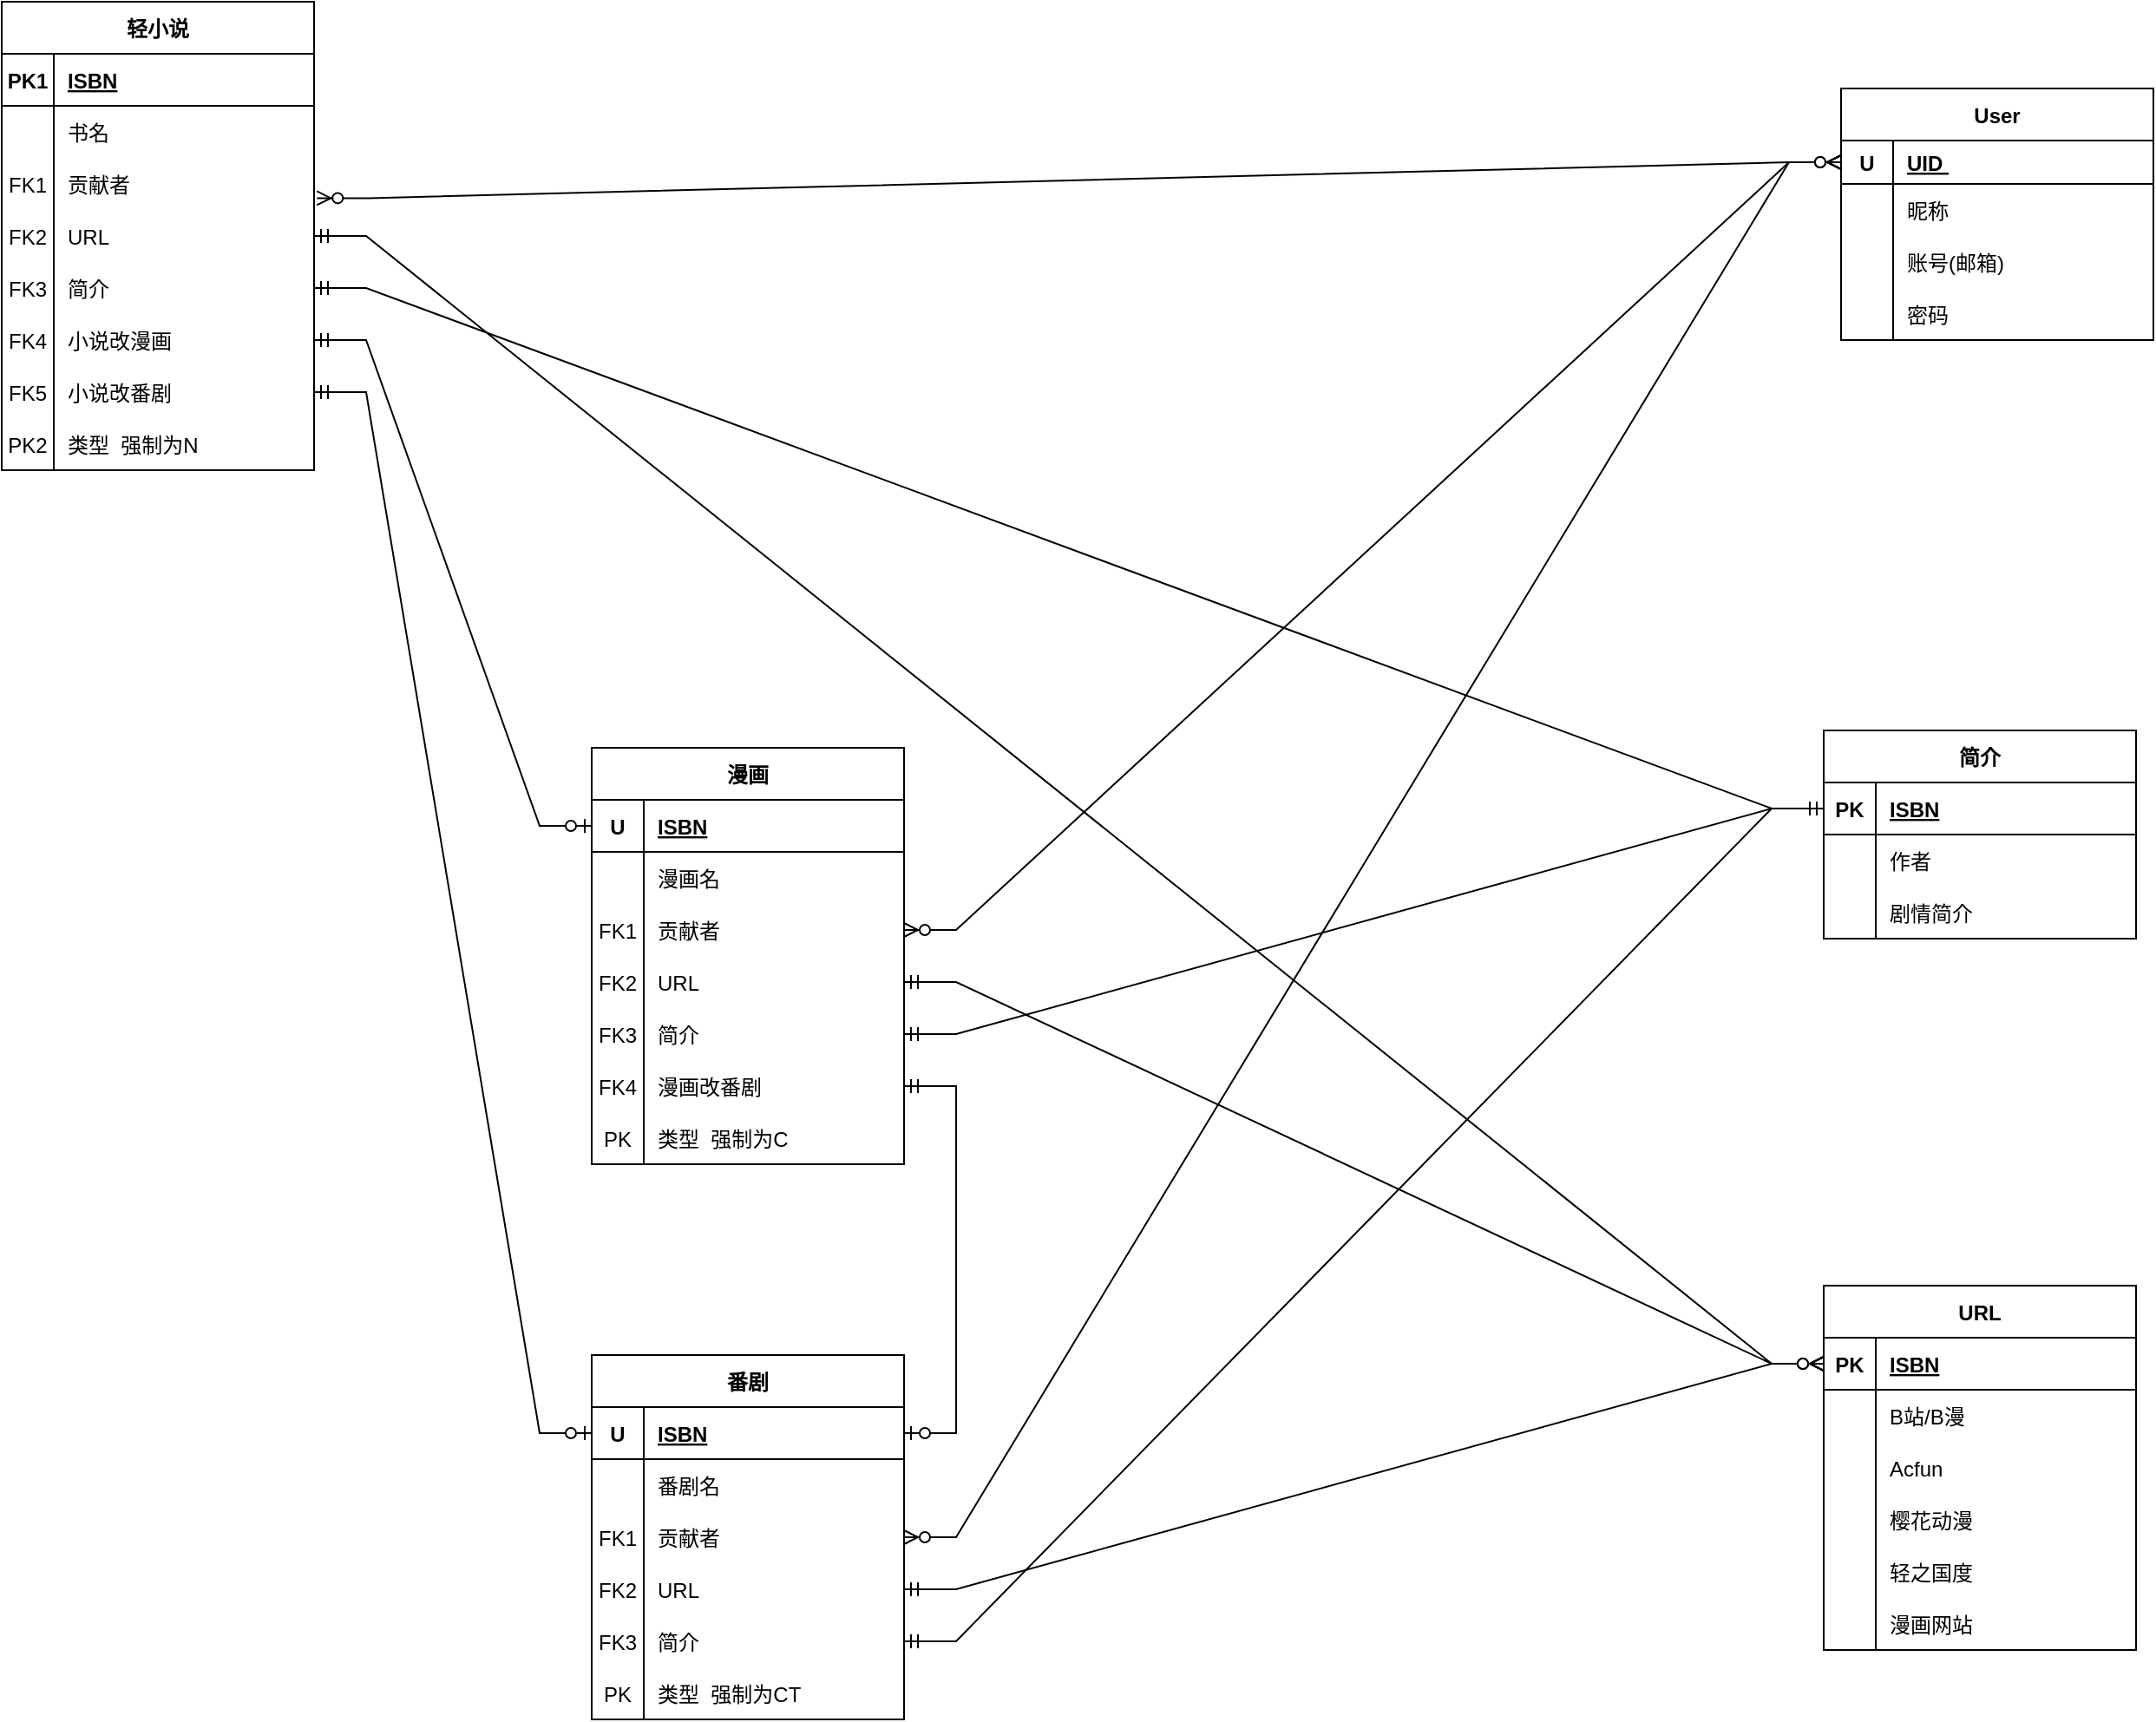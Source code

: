 <mxfile version="20.8.16" type="device"><diagram id="R2lEEEUBdFMjLlhIrx00" name="Page-1"><mxGraphModel dx="1884" dy="2216" grid="1" gridSize="10" guides="0" tooltips="1" connect="1" arrows="1" fold="1" page="1" pageScale="1" pageWidth="850" pageHeight="1100" math="0" shadow="0" extFonts="Permanent Marker^https://fonts.googleapis.com/css?family=Permanent+Marker"><root><mxCell id="0"/><mxCell id="1" parent="0"/><mxCell id="3ui_xK7xJdjEdf-9Djij-5" value="User" style="shape=table;startSize=30;container=1;collapsible=1;childLayout=tableLayout;fixedRows=1;rowLines=0;fontStyle=1;align=center;resizeLast=1;" parent="1" vertex="1"><mxGeometry x="1180" y="10" width="180" height="145" as="geometry"/></mxCell><mxCell id="3ui_xK7xJdjEdf-9Djij-6" value="" style="shape=tableRow;horizontal=0;startSize=0;swimlaneHead=0;swimlaneBody=0;fillColor=none;collapsible=0;dropTarget=0;points=[[0,0.5],[1,0.5]];portConstraint=eastwest;top=0;left=0;right=0;bottom=1;" parent="3ui_xK7xJdjEdf-9Djij-5" vertex="1"><mxGeometry y="30" width="180" height="25" as="geometry"/></mxCell><mxCell id="3ui_xK7xJdjEdf-9Djij-7" value="U" style="shape=partialRectangle;connectable=0;fillColor=none;top=0;left=0;bottom=0;right=0;fontStyle=1;overflow=hidden;" parent="3ui_xK7xJdjEdf-9Djij-6" vertex="1"><mxGeometry width="30" height="25" as="geometry"><mxRectangle width="30" height="25" as="alternateBounds"/></mxGeometry></mxCell><mxCell id="3ui_xK7xJdjEdf-9Djij-8" value="UID " style="shape=partialRectangle;connectable=0;fillColor=none;top=0;left=0;bottom=0;right=0;align=left;spacingLeft=6;fontStyle=5;overflow=hidden;" parent="3ui_xK7xJdjEdf-9Djij-6" vertex="1"><mxGeometry x="30" width="150" height="25" as="geometry"><mxRectangle width="150" height="25" as="alternateBounds"/></mxGeometry></mxCell><mxCell id="3ui_xK7xJdjEdf-9Djij-9" value="" style="shape=tableRow;horizontal=0;startSize=0;swimlaneHead=0;swimlaneBody=0;fillColor=none;collapsible=0;dropTarget=0;points=[[0,0.5],[1,0.5]];portConstraint=eastwest;top=0;left=0;right=0;bottom=0;" parent="3ui_xK7xJdjEdf-9Djij-5" vertex="1"><mxGeometry y="55" width="180" height="30" as="geometry"/></mxCell><mxCell id="3ui_xK7xJdjEdf-9Djij-10" value="" style="shape=partialRectangle;connectable=0;fillColor=none;top=0;left=0;bottom=0;right=0;editable=1;overflow=hidden;" parent="3ui_xK7xJdjEdf-9Djij-9" vertex="1"><mxGeometry width="30" height="30" as="geometry"><mxRectangle width="30" height="30" as="alternateBounds"/></mxGeometry></mxCell><mxCell id="3ui_xK7xJdjEdf-9Djij-11" value="昵称" style="shape=partialRectangle;connectable=0;fillColor=none;top=0;left=0;bottom=0;right=0;align=left;spacingLeft=6;overflow=hidden;" parent="3ui_xK7xJdjEdf-9Djij-9" vertex="1"><mxGeometry x="30" width="150" height="30" as="geometry"><mxRectangle width="150" height="30" as="alternateBounds"/></mxGeometry></mxCell><mxCell id="3ui_xK7xJdjEdf-9Djij-15" value="" style="shape=tableRow;horizontal=0;startSize=0;swimlaneHead=0;swimlaneBody=0;fillColor=none;collapsible=0;dropTarget=0;points=[[0,0.5],[1,0.5]];portConstraint=eastwest;top=0;left=0;right=0;bottom=0;" parent="3ui_xK7xJdjEdf-9Djij-5" vertex="1"><mxGeometry y="85" width="180" height="30" as="geometry"/></mxCell><mxCell id="3ui_xK7xJdjEdf-9Djij-16" value="" style="shape=partialRectangle;connectable=0;fillColor=none;top=0;left=0;bottom=0;right=0;editable=1;overflow=hidden;" parent="3ui_xK7xJdjEdf-9Djij-15" vertex="1"><mxGeometry width="30" height="30" as="geometry"><mxRectangle width="30" height="30" as="alternateBounds"/></mxGeometry></mxCell><mxCell id="3ui_xK7xJdjEdf-9Djij-17" value="账号(邮箱)" style="shape=partialRectangle;connectable=0;fillColor=none;top=0;left=0;bottom=0;right=0;align=left;spacingLeft=6;overflow=hidden;" parent="3ui_xK7xJdjEdf-9Djij-15" vertex="1"><mxGeometry x="30" width="150" height="30" as="geometry"><mxRectangle width="150" height="30" as="alternateBounds"/></mxGeometry></mxCell><mxCell id="3ui_xK7xJdjEdf-9Djij-18" value="" style="shape=tableRow;horizontal=0;startSize=0;swimlaneHead=0;swimlaneBody=0;fillColor=none;collapsible=0;dropTarget=0;points=[[0,0.5],[1,0.5]];portConstraint=eastwest;top=0;left=0;right=0;bottom=0;" parent="3ui_xK7xJdjEdf-9Djij-5" vertex="1"><mxGeometry y="115" width="180" height="30" as="geometry"/></mxCell><mxCell id="3ui_xK7xJdjEdf-9Djij-19" value="" style="shape=partialRectangle;connectable=0;fillColor=none;top=0;left=0;bottom=0;right=0;editable=1;overflow=hidden;" parent="3ui_xK7xJdjEdf-9Djij-18" vertex="1"><mxGeometry width="30" height="30" as="geometry"><mxRectangle width="30" height="30" as="alternateBounds"/></mxGeometry></mxCell><mxCell id="3ui_xK7xJdjEdf-9Djij-20" value="密码" style="shape=partialRectangle;connectable=0;fillColor=none;top=0;left=0;bottom=0;right=0;align=left;spacingLeft=6;overflow=hidden;" parent="3ui_xK7xJdjEdf-9Djij-18" vertex="1"><mxGeometry x="30" width="150" height="30" as="geometry"><mxRectangle width="150" height="30" as="alternateBounds"/></mxGeometry></mxCell><mxCell id="3ui_xK7xJdjEdf-9Djij-45" value="轻小说" style="shape=table;startSize=30;container=1;collapsible=1;childLayout=tableLayout;fixedRows=1;rowLines=0;fontStyle=1;align=center;resizeLast=1;" parent="1" vertex="1"><mxGeometry x="120" y="-40" width="180" height="270" as="geometry"><mxRectangle x="30" y="-30" width="80" height="30" as="alternateBounds"/></mxGeometry></mxCell><mxCell id="3ui_xK7xJdjEdf-9Djij-46" value="" style="shape=tableRow;horizontal=0;startSize=0;swimlaneHead=0;swimlaneBody=0;fillColor=none;collapsible=0;dropTarget=0;points=[[0,0.5],[1,0.5]];portConstraint=eastwest;top=0;left=0;right=0;bottom=1;" parent="3ui_xK7xJdjEdf-9Djij-45" vertex="1"><mxGeometry y="30" width="180" height="30" as="geometry"/></mxCell><mxCell id="3ui_xK7xJdjEdf-9Djij-47" value="PK1" style="shape=partialRectangle;connectable=0;fillColor=none;top=0;left=0;bottom=0;right=0;fontStyle=1;overflow=hidden;" parent="3ui_xK7xJdjEdf-9Djij-46" vertex="1"><mxGeometry width="30" height="30" as="geometry"><mxRectangle width="30" height="30" as="alternateBounds"/></mxGeometry></mxCell><mxCell id="3ui_xK7xJdjEdf-9Djij-48" value="ISBN" style="shape=partialRectangle;connectable=0;fillColor=none;top=0;left=0;bottom=0;right=0;align=left;spacingLeft=6;fontStyle=5;overflow=hidden;" parent="3ui_xK7xJdjEdf-9Djij-46" vertex="1"><mxGeometry x="30" width="150" height="30" as="geometry"><mxRectangle width="150" height="30" as="alternateBounds"/></mxGeometry></mxCell><mxCell id="3ui_xK7xJdjEdf-9Djij-49" value="" style="shape=tableRow;horizontal=0;startSize=0;swimlaneHead=0;swimlaneBody=0;fillColor=none;collapsible=0;dropTarget=0;points=[[0,0.5],[1,0.5]];portConstraint=eastwest;top=0;left=0;right=0;bottom=0;" parent="3ui_xK7xJdjEdf-9Djij-45" vertex="1"><mxGeometry y="60" width="180" height="30" as="geometry"/></mxCell><mxCell id="3ui_xK7xJdjEdf-9Djij-50" value="" style="shape=partialRectangle;connectable=0;fillColor=none;top=0;left=0;bottom=0;right=0;editable=1;overflow=hidden;" parent="3ui_xK7xJdjEdf-9Djij-49" vertex="1"><mxGeometry width="30" height="30" as="geometry"><mxRectangle width="30" height="30" as="alternateBounds"/></mxGeometry></mxCell><mxCell id="3ui_xK7xJdjEdf-9Djij-51" value="书名" style="shape=partialRectangle;connectable=0;fillColor=none;top=0;left=0;bottom=0;right=0;align=left;spacingLeft=6;overflow=hidden;" parent="3ui_xK7xJdjEdf-9Djij-49" vertex="1"><mxGeometry x="30" width="150" height="30" as="geometry"><mxRectangle width="150" height="30" as="alternateBounds"/></mxGeometry></mxCell><mxCell id="3ui_xK7xJdjEdf-9Djij-52" value="" style="shape=tableRow;horizontal=0;startSize=0;swimlaneHead=0;swimlaneBody=0;fillColor=none;collapsible=0;dropTarget=0;points=[[0,0.5],[1,0.5]];portConstraint=eastwest;top=0;left=0;right=0;bottom=0;" parent="3ui_xK7xJdjEdf-9Djij-45" vertex="1"><mxGeometry y="90" width="180" height="30" as="geometry"/></mxCell><mxCell id="3ui_xK7xJdjEdf-9Djij-53" value="FK1" style="shape=partialRectangle;connectable=0;fillColor=none;top=0;left=0;bottom=0;right=0;editable=1;overflow=hidden;" parent="3ui_xK7xJdjEdf-9Djij-52" vertex="1"><mxGeometry width="30" height="30" as="geometry"><mxRectangle width="30" height="30" as="alternateBounds"/></mxGeometry></mxCell><mxCell id="3ui_xK7xJdjEdf-9Djij-54" value="贡献者" style="shape=partialRectangle;connectable=0;fillColor=none;top=0;left=0;bottom=0;right=0;align=left;spacingLeft=6;overflow=hidden;" parent="3ui_xK7xJdjEdf-9Djij-52" vertex="1"><mxGeometry x="30" width="150" height="30" as="geometry"><mxRectangle width="150" height="30" as="alternateBounds"/></mxGeometry></mxCell><mxCell id="3ui_xK7xJdjEdf-9Djij-116" value="" style="shape=tableRow;horizontal=0;startSize=0;swimlaneHead=0;swimlaneBody=0;fillColor=none;collapsible=0;dropTarget=0;points=[[0,0.5],[1,0.5]];portConstraint=eastwest;top=0;left=0;right=0;bottom=0;" parent="3ui_xK7xJdjEdf-9Djij-45" vertex="1"><mxGeometry y="120" width="180" height="30" as="geometry"/></mxCell><mxCell id="3ui_xK7xJdjEdf-9Djij-117" value="FK2" style="shape=partialRectangle;connectable=0;fillColor=none;top=0;left=0;bottom=0;right=0;editable=1;overflow=hidden;" parent="3ui_xK7xJdjEdf-9Djij-116" vertex="1"><mxGeometry width="30" height="30" as="geometry"><mxRectangle width="30" height="30" as="alternateBounds"/></mxGeometry></mxCell><mxCell id="3ui_xK7xJdjEdf-9Djij-118" value="URL" style="shape=partialRectangle;connectable=0;fillColor=none;top=0;left=0;bottom=0;right=0;align=left;spacingLeft=6;overflow=hidden;" parent="3ui_xK7xJdjEdf-9Djij-116" vertex="1"><mxGeometry x="30" width="150" height="30" as="geometry"><mxRectangle width="150" height="30" as="alternateBounds"/></mxGeometry></mxCell><mxCell id="3ui_xK7xJdjEdf-9Djij-55" value="" style="shape=tableRow;horizontal=0;startSize=0;swimlaneHead=0;swimlaneBody=0;fillColor=none;collapsible=0;dropTarget=0;points=[[0,0.5],[1,0.5]];portConstraint=eastwest;top=0;left=0;right=0;bottom=0;" parent="3ui_xK7xJdjEdf-9Djij-45" vertex="1"><mxGeometry y="150" width="180" height="30" as="geometry"/></mxCell><mxCell id="3ui_xK7xJdjEdf-9Djij-56" value="FK3" style="shape=partialRectangle;connectable=0;fillColor=none;top=0;left=0;bottom=0;right=0;editable=1;overflow=hidden;" parent="3ui_xK7xJdjEdf-9Djij-55" vertex="1"><mxGeometry width="30" height="30" as="geometry"><mxRectangle width="30" height="30" as="alternateBounds"/></mxGeometry></mxCell><mxCell id="3ui_xK7xJdjEdf-9Djij-57" value="简介" style="shape=partialRectangle;connectable=0;fillColor=none;top=0;left=0;bottom=0;right=0;align=left;spacingLeft=6;overflow=hidden;" parent="3ui_xK7xJdjEdf-9Djij-55" vertex="1"><mxGeometry x="30" width="150" height="30" as="geometry"><mxRectangle width="150" height="30" as="alternateBounds"/></mxGeometry></mxCell><mxCell id="3ui_xK7xJdjEdf-9Djij-132" value="" style="shape=tableRow;horizontal=0;startSize=0;swimlaneHead=0;swimlaneBody=0;fillColor=none;collapsible=0;dropTarget=0;points=[[0,0.5],[1,0.5]];portConstraint=eastwest;top=0;left=0;right=0;bottom=0;" parent="3ui_xK7xJdjEdf-9Djij-45" vertex="1"><mxGeometry y="180" width="180" height="30" as="geometry"/></mxCell><mxCell id="3ui_xK7xJdjEdf-9Djij-133" value="FK4" style="shape=partialRectangle;connectable=0;fillColor=none;top=0;left=0;bottom=0;right=0;editable=1;overflow=hidden;" parent="3ui_xK7xJdjEdf-9Djij-132" vertex="1"><mxGeometry width="30" height="30" as="geometry"><mxRectangle width="30" height="30" as="alternateBounds"/></mxGeometry></mxCell><mxCell id="3ui_xK7xJdjEdf-9Djij-134" value="小说改漫画" style="shape=partialRectangle;connectable=0;fillColor=none;top=0;left=0;bottom=0;right=0;align=left;spacingLeft=6;overflow=hidden;" parent="3ui_xK7xJdjEdf-9Djij-132" vertex="1"><mxGeometry x="30" width="150" height="30" as="geometry"><mxRectangle width="150" height="30" as="alternateBounds"/></mxGeometry></mxCell><mxCell id="3ui_xK7xJdjEdf-9Djij-189" value="" style="shape=tableRow;horizontal=0;startSize=0;swimlaneHead=0;swimlaneBody=0;fillColor=none;collapsible=0;dropTarget=0;points=[[0,0.5],[1,0.5]];portConstraint=eastwest;top=0;left=0;right=0;bottom=0;" parent="3ui_xK7xJdjEdf-9Djij-45" vertex="1"><mxGeometry y="210" width="180" height="30" as="geometry"/></mxCell><mxCell id="3ui_xK7xJdjEdf-9Djij-190" value="FK5" style="shape=partialRectangle;connectable=0;fillColor=none;top=0;left=0;bottom=0;right=0;editable=1;overflow=hidden;" parent="3ui_xK7xJdjEdf-9Djij-189" vertex="1"><mxGeometry width="30" height="30" as="geometry"><mxRectangle width="30" height="30" as="alternateBounds"/></mxGeometry></mxCell><mxCell id="3ui_xK7xJdjEdf-9Djij-191" value="小说改番剧" style="shape=partialRectangle;connectable=0;fillColor=none;top=0;left=0;bottom=0;right=0;align=left;spacingLeft=6;overflow=hidden;" parent="3ui_xK7xJdjEdf-9Djij-189" vertex="1"><mxGeometry x="30" width="150" height="30" as="geometry"><mxRectangle width="150" height="30" as="alternateBounds"/></mxGeometry></mxCell><mxCell id="lK8QjczPjS_n2zLvLSCb-18" value="" style="shape=tableRow;horizontal=0;startSize=0;swimlaneHead=0;swimlaneBody=0;fillColor=none;collapsible=0;dropTarget=0;points=[[0,0.5],[1,0.5]];portConstraint=eastwest;top=0;left=0;right=0;bottom=0;" parent="3ui_xK7xJdjEdf-9Djij-45" vertex="1"><mxGeometry y="240" width="180" height="30" as="geometry"/></mxCell><mxCell id="lK8QjczPjS_n2zLvLSCb-19" value="PK2" style="shape=partialRectangle;connectable=0;fillColor=none;top=0;left=0;bottom=0;right=0;editable=1;overflow=hidden;" parent="lK8QjczPjS_n2zLvLSCb-18" vertex="1"><mxGeometry width="30" height="30" as="geometry"><mxRectangle width="30" height="30" as="alternateBounds"/></mxGeometry></mxCell><mxCell id="lK8QjczPjS_n2zLvLSCb-20" value="类型  强制为N" style="shape=partialRectangle;connectable=0;fillColor=none;top=0;left=0;bottom=0;right=0;align=left;spacingLeft=6;overflow=hidden;" parent="lK8QjczPjS_n2zLvLSCb-18" vertex="1"><mxGeometry x="30" width="150" height="30" as="geometry"><mxRectangle width="150" height="30" as="alternateBounds"/></mxGeometry></mxCell><mxCell id="3ui_xK7xJdjEdf-9Djij-59" value="漫画" style="shape=table;startSize=30;container=1;collapsible=1;childLayout=tableLayout;fixedRows=1;rowLines=0;fontStyle=1;align=center;resizeLast=1;" parent="1" vertex="1"><mxGeometry x="460" y="390" width="180" height="240" as="geometry"/></mxCell><mxCell id="3ui_xK7xJdjEdf-9Djij-60" value="" style="shape=tableRow;horizontal=0;startSize=0;swimlaneHead=0;swimlaneBody=0;fillColor=none;collapsible=0;dropTarget=0;points=[[0,0.5],[1,0.5]];portConstraint=eastwest;top=0;left=0;right=0;bottom=1;" parent="3ui_xK7xJdjEdf-9Djij-59" vertex="1"><mxGeometry y="30" width="180" height="30" as="geometry"/></mxCell><mxCell id="3ui_xK7xJdjEdf-9Djij-61" value="U" style="shape=partialRectangle;connectable=0;fillColor=none;top=0;left=0;bottom=0;right=0;fontStyle=1;overflow=hidden;" parent="3ui_xK7xJdjEdf-9Djij-60" vertex="1"><mxGeometry width="30" height="30" as="geometry"><mxRectangle width="30" height="30" as="alternateBounds"/></mxGeometry></mxCell><mxCell id="3ui_xK7xJdjEdf-9Djij-62" value="ISBN" style="shape=partialRectangle;connectable=0;fillColor=none;top=0;left=0;bottom=0;right=0;align=left;spacingLeft=6;fontStyle=5;overflow=hidden;" parent="3ui_xK7xJdjEdf-9Djij-60" vertex="1"><mxGeometry x="30" width="150" height="30" as="geometry"><mxRectangle width="150" height="30" as="alternateBounds"/></mxGeometry></mxCell><mxCell id="3ui_xK7xJdjEdf-9Djij-63" value="" style="shape=tableRow;horizontal=0;startSize=0;swimlaneHead=0;swimlaneBody=0;fillColor=none;collapsible=0;dropTarget=0;points=[[0,0.5],[1,0.5]];portConstraint=eastwest;top=0;left=0;right=0;bottom=0;" parent="3ui_xK7xJdjEdf-9Djij-59" vertex="1"><mxGeometry y="60" width="180" height="30" as="geometry"/></mxCell><mxCell id="3ui_xK7xJdjEdf-9Djij-64" value="" style="shape=partialRectangle;connectable=0;fillColor=none;top=0;left=0;bottom=0;right=0;editable=1;overflow=hidden;" parent="3ui_xK7xJdjEdf-9Djij-63" vertex="1"><mxGeometry width="30" height="30" as="geometry"><mxRectangle width="30" height="30" as="alternateBounds"/></mxGeometry></mxCell><mxCell id="3ui_xK7xJdjEdf-9Djij-65" value="漫画名    " style="shape=partialRectangle;connectable=0;fillColor=none;top=0;left=0;bottom=0;right=0;align=left;spacingLeft=6;overflow=hidden;" parent="3ui_xK7xJdjEdf-9Djij-63" vertex="1"><mxGeometry x="30" width="150" height="30" as="geometry"><mxRectangle width="150" height="30" as="alternateBounds"/></mxGeometry></mxCell><mxCell id="3ui_xK7xJdjEdf-9Djij-66" value="" style="shape=tableRow;horizontal=0;startSize=0;swimlaneHead=0;swimlaneBody=0;fillColor=none;collapsible=0;dropTarget=0;points=[[0,0.5],[1,0.5]];portConstraint=eastwest;top=0;left=0;right=0;bottom=0;" parent="3ui_xK7xJdjEdf-9Djij-59" vertex="1"><mxGeometry y="90" width="180" height="30" as="geometry"/></mxCell><mxCell id="3ui_xK7xJdjEdf-9Djij-67" value="FK1" style="shape=partialRectangle;connectable=0;fillColor=none;top=0;left=0;bottom=0;right=0;editable=1;overflow=hidden;" parent="3ui_xK7xJdjEdf-9Djij-66" vertex="1"><mxGeometry width="30" height="30" as="geometry"><mxRectangle width="30" height="30" as="alternateBounds"/></mxGeometry></mxCell><mxCell id="3ui_xK7xJdjEdf-9Djij-68" value="贡献者" style="shape=partialRectangle;connectable=0;fillColor=none;top=0;left=0;bottom=0;right=0;align=left;spacingLeft=6;overflow=hidden;" parent="3ui_xK7xJdjEdf-9Djij-66" vertex="1"><mxGeometry x="30" width="150" height="30" as="geometry"><mxRectangle width="150" height="30" as="alternateBounds"/></mxGeometry></mxCell><mxCell id="3ui_xK7xJdjEdf-9Djij-120" value="" style="shape=tableRow;horizontal=0;startSize=0;swimlaneHead=0;swimlaneBody=0;fillColor=none;collapsible=0;dropTarget=0;points=[[0,0.5],[1,0.5]];portConstraint=eastwest;top=0;left=0;right=0;bottom=0;" parent="3ui_xK7xJdjEdf-9Djij-59" vertex="1"><mxGeometry y="120" width="180" height="30" as="geometry"/></mxCell><mxCell id="3ui_xK7xJdjEdf-9Djij-121" value="FK2" style="shape=partialRectangle;connectable=0;fillColor=none;top=0;left=0;bottom=0;right=0;editable=1;overflow=hidden;" parent="3ui_xK7xJdjEdf-9Djij-120" vertex="1"><mxGeometry width="30" height="30" as="geometry"><mxRectangle width="30" height="30" as="alternateBounds"/></mxGeometry></mxCell><mxCell id="3ui_xK7xJdjEdf-9Djij-122" value="URL" style="shape=partialRectangle;connectable=0;fillColor=none;top=0;left=0;bottom=0;right=0;align=left;spacingLeft=6;overflow=hidden;" parent="3ui_xK7xJdjEdf-9Djij-120" vertex="1"><mxGeometry x="30" width="150" height="30" as="geometry"><mxRectangle width="150" height="30" as="alternateBounds"/></mxGeometry></mxCell><mxCell id="3ui_xK7xJdjEdf-9Djij-123" value="" style="shape=tableRow;horizontal=0;startSize=0;swimlaneHead=0;swimlaneBody=0;fillColor=none;collapsible=0;dropTarget=0;points=[[0,0.5],[1,0.5]];portConstraint=eastwest;top=0;left=0;right=0;bottom=0;" parent="3ui_xK7xJdjEdf-9Djij-59" vertex="1"><mxGeometry y="150" width="180" height="30" as="geometry"/></mxCell><mxCell id="3ui_xK7xJdjEdf-9Djij-124" value="FK3" style="shape=partialRectangle;connectable=0;fillColor=none;top=0;left=0;bottom=0;right=0;editable=1;overflow=hidden;" parent="3ui_xK7xJdjEdf-9Djij-123" vertex="1"><mxGeometry width="30" height="30" as="geometry"><mxRectangle width="30" height="30" as="alternateBounds"/></mxGeometry></mxCell><mxCell id="3ui_xK7xJdjEdf-9Djij-125" value="简介" style="shape=partialRectangle;connectable=0;fillColor=none;top=0;left=0;bottom=0;right=0;align=left;spacingLeft=6;overflow=hidden;" parent="3ui_xK7xJdjEdf-9Djij-123" vertex="1"><mxGeometry x="30" width="150" height="30" as="geometry"><mxRectangle width="150" height="30" as="alternateBounds"/></mxGeometry></mxCell><mxCell id="3ui_xK7xJdjEdf-9Djij-192" value="" style="shape=tableRow;horizontal=0;startSize=0;swimlaneHead=0;swimlaneBody=0;fillColor=none;collapsible=0;dropTarget=0;points=[[0,0.5],[1,0.5]];portConstraint=eastwest;top=0;left=0;right=0;bottom=0;" parent="3ui_xK7xJdjEdf-9Djij-59" vertex="1"><mxGeometry y="180" width="180" height="30" as="geometry"/></mxCell><mxCell id="3ui_xK7xJdjEdf-9Djij-193" value="FK4" style="shape=partialRectangle;connectable=0;fillColor=none;top=0;left=0;bottom=0;right=0;editable=1;overflow=hidden;" parent="3ui_xK7xJdjEdf-9Djij-192" vertex="1"><mxGeometry width="30" height="30" as="geometry"><mxRectangle width="30" height="30" as="alternateBounds"/></mxGeometry></mxCell><mxCell id="3ui_xK7xJdjEdf-9Djij-194" value="漫画改番剧" style="shape=partialRectangle;connectable=0;fillColor=none;top=0;left=0;bottom=0;right=0;align=left;spacingLeft=6;overflow=hidden;" parent="3ui_xK7xJdjEdf-9Djij-192" vertex="1"><mxGeometry x="30" width="150" height="30" as="geometry"><mxRectangle width="150" height="30" as="alternateBounds"/></mxGeometry></mxCell><mxCell id="lK8QjczPjS_n2zLvLSCb-22" value="" style="shape=tableRow;horizontal=0;startSize=0;swimlaneHead=0;swimlaneBody=0;fillColor=none;collapsible=0;dropTarget=0;points=[[0,0.5],[1,0.5]];portConstraint=eastwest;top=0;left=0;right=0;bottom=0;" parent="3ui_xK7xJdjEdf-9Djij-59" vertex="1"><mxGeometry y="210" width="180" height="30" as="geometry"/></mxCell><mxCell id="lK8QjczPjS_n2zLvLSCb-23" value="PK" style="shape=partialRectangle;connectable=0;fillColor=none;top=0;left=0;bottom=0;right=0;editable=1;overflow=hidden;" parent="lK8QjczPjS_n2zLvLSCb-22" vertex="1"><mxGeometry width="30" height="30" as="geometry"><mxRectangle width="30" height="30" as="alternateBounds"/></mxGeometry></mxCell><mxCell id="lK8QjczPjS_n2zLvLSCb-24" value="类型  强制为C" style="shape=partialRectangle;connectable=0;fillColor=none;top=0;left=0;bottom=0;right=0;align=left;spacingLeft=6;overflow=hidden;" parent="lK8QjczPjS_n2zLvLSCb-22" vertex="1"><mxGeometry x="30" width="150" height="30" as="geometry"><mxRectangle width="150" height="30" as="alternateBounds"/></mxGeometry></mxCell><mxCell id="3ui_xK7xJdjEdf-9Djij-72" value="番剧" style="shape=table;startSize=30;container=1;collapsible=1;childLayout=tableLayout;fixedRows=1;rowLines=0;fontStyle=1;align=center;resizeLast=1;" parent="1" vertex="1"><mxGeometry x="460" y="740" width="180" height="210" as="geometry"/></mxCell><mxCell id="3ui_xK7xJdjEdf-9Djij-73" value="" style="shape=tableRow;horizontal=0;startSize=0;swimlaneHead=0;swimlaneBody=0;fillColor=none;collapsible=0;dropTarget=0;points=[[0,0.5],[1,0.5]];portConstraint=eastwest;top=0;left=0;right=0;bottom=1;" parent="3ui_xK7xJdjEdf-9Djij-72" vertex="1"><mxGeometry y="30" width="180" height="30" as="geometry"/></mxCell><mxCell id="3ui_xK7xJdjEdf-9Djij-74" value="U" style="shape=partialRectangle;connectable=0;fillColor=none;top=0;left=0;bottom=0;right=0;fontStyle=1;overflow=hidden;" parent="3ui_xK7xJdjEdf-9Djij-73" vertex="1"><mxGeometry width="30" height="30" as="geometry"><mxRectangle width="30" height="30" as="alternateBounds"/></mxGeometry></mxCell><mxCell id="3ui_xK7xJdjEdf-9Djij-75" value="ISBN" style="shape=partialRectangle;connectable=0;fillColor=none;top=0;left=0;bottom=0;right=0;align=left;spacingLeft=6;fontStyle=5;overflow=hidden;" parent="3ui_xK7xJdjEdf-9Djij-73" vertex="1"><mxGeometry x="30" width="150" height="30" as="geometry"><mxRectangle width="150" height="30" as="alternateBounds"/></mxGeometry></mxCell><mxCell id="3ui_xK7xJdjEdf-9Djij-76" value="" style="shape=tableRow;horizontal=0;startSize=0;swimlaneHead=0;swimlaneBody=0;fillColor=none;collapsible=0;dropTarget=0;points=[[0,0.5],[1,0.5]];portConstraint=eastwest;top=0;left=0;right=0;bottom=0;" parent="3ui_xK7xJdjEdf-9Djij-72" vertex="1"><mxGeometry y="60" width="180" height="30" as="geometry"/></mxCell><mxCell id="3ui_xK7xJdjEdf-9Djij-77" value="" style="shape=partialRectangle;connectable=0;fillColor=none;top=0;left=0;bottom=0;right=0;editable=1;overflow=hidden;" parent="3ui_xK7xJdjEdf-9Djij-76" vertex="1"><mxGeometry width="30" height="30" as="geometry"><mxRectangle width="30" height="30" as="alternateBounds"/></mxGeometry></mxCell><mxCell id="3ui_xK7xJdjEdf-9Djij-78" value="番剧名" style="shape=partialRectangle;connectable=0;fillColor=none;top=0;left=0;bottom=0;right=0;align=left;spacingLeft=6;overflow=hidden;" parent="3ui_xK7xJdjEdf-9Djij-76" vertex="1"><mxGeometry x="30" width="150" height="30" as="geometry"><mxRectangle width="150" height="30" as="alternateBounds"/></mxGeometry></mxCell><mxCell id="3ui_xK7xJdjEdf-9Djij-79" value="" style="shape=tableRow;horizontal=0;startSize=0;swimlaneHead=0;swimlaneBody=0;fillColor=none;collapsible=0;dropTarget=0;points=[[0,0.5],[1,0.5]];portConstraint=eastwest;top=0;left=0;right=0;bottom=0;" parent="3ui_xK7xJdjEdf-9Djij-72" vertex="1"><mxGeometry y="90" width="180" height="30" as="geometry"/></mxCell><mxCell id="3ui_xK7xJdjEdf-9Djij-80" value="FK1" style="shape=partialRectangle;connectable=0;fillColor=none;top=0;left=0;bottom=0;right=0;editable=1;overflow=hidden;" parent="3ui_xK7xJdjEdf-9Djij-79" vertex="1"><mxGeometry width="30" height="30" as="geometry"><mxRectangle width="30" height="30" as="alternateBounds"/></mxGeometry></mxCell><mxCell id="3ui_xK7xJdjEdf-9Djij-81" value="贡献者" style="shape=partialRectangle;connectable=0;fillColor=none;top=0;left=0;bottom=0;right=0;align=left;spacingLeft=6;overflow=hidden;" parent="3ui_xK7xJdjEdf-9Djij-79" vertex="1"><mxGeometry x="30" width="150" height="30" as="geometry"><mxRectangle width="150" height="30" as="alternateBounds"/></mxGeometry></mxCell><mxCell id="3ui_xK7xJdjEdf-9Djij-126" value="" style="shape=tableRow;horizontal=0;startSize=0;swimlaneHead=0;swimlaneBody=0;fillColor=none;collapsible=0;dropTarget=0;points=[[0,0.5],[1,0.5]];portConstraint=eastwest;top=0;left=0;right=0;bottom=0;" parent="3ui_xK7xJdjEdf-9Djij-72" vertex="1"><mxGeometry y="120" width="180" height="30" as="geometry"/></mxCell><mxCell id="3ui_xK7xJdjEdf-9Djij-127" value="FK2" style="shape=partialRectangle;connectable=0;fillColor=none;top=0;left=0;bottom=0;right=0;editable=1;overflow=hidden;" parent="3ui_xK7xJdjEdf-9Djij-126" vertex="1"><mxGeometry width="30" height="30" as="geometry"><mxRectangle width="30" height="30" as="alternateBounds"/></mxGeometry></mxCell><mxCell id="3ui_xK7xJdjEdf-9Djij-128" value="URL" style="shape=partialRectangle;connectable=0;fillColor=none;top=0;left=0;bottom=0;right=0;align=left;spacingLeft=6;overflow=hidden;" parent="3ui_xK7xJdjEdf-9Djij-126" vertex="1"><mxGeometry x="30" width="150" height="30" as="geometry"><mxRectangle width="150" height="30" as="alternateBounds"/></mxGeometry></mxCell><mxCell id="lK8QjczPjS_n2zLvLSCb-26" value="" style="shape=tableRow;horizontal=0;startSize=0;swimlaneHead=0;swimlaneBody=0;fillColor=none;collapsible=0;dropTarget=0;points=[[0,0.5],[1,0.5]];portConstraint=eastwest;top=0;left=0;right=0;bottom=0;" parent="3ui_xK7xJdjEdf-9Djij-72" vertex="1"><mxGeometry y="150" width="180" height="30" as="geometry"/></mxCell><mxCell id="lK8QjczPjS_n2zLvLSCb-27" value="FK3" style="shape=partialRectangle;connectable=0;fillColor=none;top=0;left=0;bottom=0;right=0;editable=1;overflow=hidden;" parent="lK8QjczPjS_n2zLvLSCb-26" vertex="1"><mxGeometry width="30" height="30" as="geometry"><mxRectangle width="30" height="30" as="alternateBounds"/></mxGeometry></mxCell><mxCell id="lK8QjczPjS_n2zLvLSCb-28" value="简介" style="shape=partialRectangle;connectable=0;fillColor=none;top=0;left=0;bottom=0;right=0;align=left;spacingLeft=6;overflow=hidden;" parent="lK8QjczPjS_n2zLvLSCb-26" vertex="1"><mxGeometry x="30" width="150" height="30" as="geometry"><mxRectangle width="150" height="30" as="alternateBounds"/></mxGeometry></mxCell><mxCell id="3ui_xK7xJdjEdf-9Djij-195" value="" style="shape=tableRow;horizontal=0;startSize=0;swimlaneHead=0;swimlaneBody=0;fillColor=none;collapsible=0;dropTarget=0;points=[[0,0.5],[1,0.5]];portConstraint=eastwest;top=0;left=0;right=0;bottom=0;" parent="3ui_xK7xJdjEdf-9Djij-72" vertex="1"><mxGeometry y="180" width="180" height="30" as="geometry"/></mxCell><mxCell id="3ui_xK7xJdjEdf-9Djij-196" value="PK" style="shape=partialRectangle;connectable=0;fillColor=none;top=0;left=0;bottom=0;right=0;editable=1;overflow=hidden;" parent="3ui_xK7xJdjEdf-9Djij-195" vertex="1"><mxGeometry width="30" height="30" as="geometry"><mxRectangle width="30" height="30" as="alternateBounds"/></mxGeometry></mxCell><mxCell id="3ui_xK7xJdjEdf-9Djij-197" value="类型  强制为CT" style="shape=partialRectangle;connectable=0;fillColor=none;top=0;left=0;bottom=0;right=0;align=left;spacingLeft=6;overflow=hidden;" parent="3ui_xK7xJdjEdf-9Djij-195" vertex="1"><mxGeometry x="30" width="150" height="30" as="geometry"><mxRectangle width="150" height="30" as="alternateBounds"/></mxGeometry></mxCell><mxCell id="3ui_xK7xJdjEdf-9Djij-150" value="URL" style="shape=table;startSize=30;container=1;collapsible=1;childLayout=tableLayout;fixedRows=1;rowLines=0;fontStyle=1;align=center;resizeLast=1;" parent="1" vertex="1"><mxGeometry x="1170" y="700" width="180" height="210" as="geometry"/></mxCell><mxCell id="3ui_xK7xJdjEdf-9Djij-151" value="" style="shape=tableRow;horizontal=0;startSize=0;swimlaneHead=0;swimlaneBody=0;fillColor=none;collapsible=0;dropTarget=0;points=[[0,0.5],[1,0.5]];portConstraint=eastwest;top=0;left=0;right=0;bottom=1;" parent="3ui_xK7xJdjEdf-9Djij-150" vertex="1"><mxGeometry y="30" width="180" height="30" as="geometry"/></mxCell><mxCell id="3ui_xK7xJdjEdf-9Djij-152" value="PK" style="shape=partialRectangle;connectable=0;fillColor=none;top=0;left=0;bottom=0;right=0;fontStyle=1;overflow=hidden;" parent="3ui_xK7xJdjEdf-9Djij-151" vertex="1"><mxGeometry width="30" height="30" as="geometry"><mxRectangle width="30" height="30" as="alternateBounds"/></mxGeometry></mxCell><mxCell id="3ui_xK7xJdjEdf-9Djij-153" value="ISBN" style="shape=partialRectangle;connectable=0;fillColor=none;top=0;left=0;bottom=0;right=0;align=left;spacingLeft=6;fontStyle=5;overflow=hidden;" parent="3ui_xK7xJdjEdf-9Djij-151" vertex="1"><mxGeometry x="30" width="150" height="30" as="geometry"><mxRectangle width="150" height="30" as="alternateBounds"/></mxGeometry></mxCell><mxCell id="3ui_xK7xJdjEdf-9Djij-154" value="" style="shape=tableRow;horizontal=0;startSize=0;swimlaneHead=0;swimlaneBody=0;fillColor=none;collapsible=0;dropTarget=0;points=[[0,0.5],[1,0.5]];portConstraint=eastwest;top=0;left=0;right=0;bottom=0;" parent="3ui_xK7xJdjEdf-9Djij-150" vertex="1"><mxGeometry y="60" width="180" height="30" as="geometry"/></mxCell><mxCell id="3ui_xK7xJdjEdf-9Djij-155" value="" style="shape=partialRectangle;connectable=0;fillColor=none;top=0;left=0;bottom=0;right=0;editable=1;overflow=hidden;" parent="3ui_xK7xJdjEdf-9Djij-154" vertex="1"><mxGeometry width="30" height="30" as="geometry"><mxRectangle width="30" height="30" as="alternateBounds"/></mxGeometry></mxCell><mxCell id="3ui_xK7xJdjEdf-9Djij-156" value="B站/B漫" style="shape=partialRectangle;connectable=0;fillColor=none;top=0;left=0;bottom=0;right=0;align=left;spacingLeft=6;overflow=hidden;" parent="3ui_xK7xJdjEdf-9Djij-154" vertex="1"><mxGeometry x="30" width="150" height="30" as="geometry"><mxRectangle width="150" height="30" as="alternateBounds"/></mxGeometry></mxCell><mxCell id="3ui_xK7xJdjEdf-9Djij-157" value="" style="shape=tableRow;horizontal=0;startSize=0;swimlaneHead=0;swimlaneBody=0;fillColor=none;collapsible=0;dropTarget=0;points=[[0,0.5],[1,0.5]];portConstraint=eastwest;top=0;left=0;right=0;bottom=0;" parent="3ui_xK7xJdjEdf-9Djij-150" vertex="1"><mxGeometry y="90" width="180" height="30" as="geometry"/></mxCell><mxCell id="3ui_xK7xJdjEdf-9Djij-158" value="" style="shape=partialRectangle;connectable=0;fillColor=none;top=0;left=0;bottom=0;right=0;editable=1;overflow=hidden;" parent="3ui_xK7xJdjEdf-9Djij-157" vertex="1"><mxGeometry width="30" height="30" as="geometry"><mxRectangle width="30" height="30" as="alternateBounds"/></mxGeometry></mxCell><mxCell id="3ui_xK7xJdjEdf-9Djij-159" value="Acfun" style="shape=partialRectangle;connectable=0;fillColor=none;top=0;left=0;bottom=0;right=0;align=left;spacingLeft=6;overflow=hidden;" parent="3ui_xK7xJdjEdf-9Djij-157" vertex="1"><mxGeometry x="30" width="150" height="30" as="geometry"><mxRectangle width="150" height="30" as="alternateBounds"/></mxGeometry></mxCell><mxCell id="3ui_xK7xJdjEdf-9Djij-160" value="" style="shape=tableRow;horizontal=0;startSize=0;swimlaneHead=0;swimlaneBody=0;fillColor=none;collapsible=0;dropTarget=0;points=[[0,0.5],[1,0.5]];portConstraint=eastwest;top=0;left=0;right=0;bottom=0;" parent="3ui_xK7xJdjEdf-9Djij-150" vertex="1"><mxGeometry y="120" width="180" height="30" as="geometry"/></mxCell><mxCell id="3ui_xK7xJdjEdf-9Djij-161" value="" style="shape=partialRectangle;connectable=0;fillColor=none;top=0;left=0;bottom=0;right=0;editable=1;overflow=hidden;" parent="3ui_xK7xJdjEdf-9Djij-160" vertex="1"><mxGeometry width="30" height="30" as="geometry"><mxRectangle width="30" height="30" as="alternateBounds"/></mxGeometry></mxCell><mxCell id="3ui_xK7xJdjEdf-9Djij-162" value="樱花动漫" style="shape=partialRectangle;connectable=0;fillColor=none;top=0;left=0;bottom=0;right=0;align=left;spacingLeft=6;overflow=hidden;" parent="3ui_xK7xJdjEdf-9Djij-160" vertex="1"><mxGeometry x="30" width="150" height="30" as="geometry"><mxRectangle width="150" height="30" as="alternateBounds"/></mxGeometry></mxCell><mxCell id="3ui_xK7xJdjEdf-9Djij-163" value="" style="shape=tableRow;horizontal=0;startSize=0;swimlaneHead=0;swimlaneBody=0;fillColor=none;collapsible=0;dropTarget=0;points=[[0,0.5],[1,0.5]];portConstraint=eastwest;top=0;left=0;right=0;bottom=0;" parent="3ui_xK7xJdjEdf-9Djij-150" vertex="1"><mxGeometry y="150" width="180" height="30" as="geometry"/></mxCell><mxCell id="3ui_xK7xJdjEdf-9Djij-164" value="" style="shape=partialRectangle;connectable=0;fillColor=none;top=0;left=0;bottom=0;right=0;editable=1;overflow=hidden;" parent="3ui_xK7xJdjEdf-9Djij-163" vertex="1"><mxGeometry width="30" height="30" as="geometry"><mxRectangle width="30" height="30" as="alternateBounds"/></mxGeometry></mxCell><mxCell id="3ui_xK7xJdjEdf-9Djij-165" value="轻之国度" style="shape=partialRectangle;connectable=0;fillColor=none;top=0;left=0;bottom=0;right=0;align=left;spacingLeft=6;overflow=hidden;" parent="3ui_xK7xJdjEdf-9Djij-163" vertex="1"><mxGeometry x="30" width="150" height="30" as="geometry"><mxRectangle width="150" height="30" as="alternateBounds"/></mxGeometry></mxCell><mxCell id="3ui_xK7xJdjEdf-9Djij-166" value="" style="shape=tableRow;horizontal=0;startSize=0;swimlaneHead=0;swimlaneBody=0;fillColor=none;collapsible=0;dropTarget=0;points=[[0,0.5],[1,0.5]];portConstraint=eastwest;top=0;left=0;right=0;bottom=0;" parent="3ui_xK7xJdjEdf-9Djij-150" vertex="1"><mxGeometry y="180" width="180" height="30" as="geometry"/></mxCell><mxCell id="3ui_xK7xJdjEdf-9Djij-167" value="" style="shape=partialRectangle;connectable=0;fillColor=none;top=0;left=0;bottom=0;right=0;editable=1;overflow=hidden;" parent="3ui_xK7xJdjEdf-9Djij-166" vertex="1"><mxGeometry width="30" height="30" as="geometry"><mxRectangle width="30" height="30" as="alternateBounds"/></mxGeometry></mxCell><mxCell id="3ui_xK7xJdjEdf-9Djij-168" value="漫画网站" style="shape=partialRectangle;connectable=0;fillColor=none;top=0;left=0;bottom=0;right=0;align=left;spacingLeft=6;overflow=hidden;" parent="3ui_xK7xJdjEdf-9Djij-166" vertex="1"><mxGeometry x="30" width="150" height="30" as="geometry"><mxRectangle width="150" height="30" as="alternateBounds"/></mxGeometry></mxCell><mxCell id="3ui_xK7xJdjEdf-9Djij-169" value="" style="edgeStyle=entityRelationEdgeStyle;fontSize=12;html=1;endArrow=ERzeroToOne;startArrow=ERmandOne;rounded=0;exitX=1;exitY=0.5;exitDx=0;exitDy=0;" parent="1" source="3ui_xK7xJdjEdf-9Djij-132" target="3ui_xK7xJdjEdf-9Djij-60" edge="1"><mxGeometry width="100" height="100" relative="1" as="geometry"><mxPoint x="230" y="400" as="sourcePoint"/><mxPoint x="330" y="300" as="targetPoint"/></mxGeometry></mxCell><mxCell id="3ui_xK7xJdjEdf-9Djij-170" value="" style="edgeStyle=entityRelationEdgeStyle;fontSize=12;html=1;endArrow=ERzeroToOne;startArrow=ERmandOne;rounded=0;entryX=0;entryY=0.5;entryDx=0;entryDy=0;" parent="1" target="3ui_xK7xJdjEdf-9Djij-73" edge="1"><mxGeometry width="100" height="100" relative="1" as="geometry"><mxPoint x="300" y="185" as="sourcePoint"/><mxPoint x="260" y="105" as="targetPoint"/></mxGeometry></mxCell><mxCell id="3ui_xK7xJdjEdf-9Djij-171" value="" style="edgeStyle=entityRelationEdgeStyle;fontSize=12;html=1;endArrow=ERzeroToOne;startArrow=ERmandOne;rounded=0;exitX=1;exitY=0.5;exitDx=0;exitDy=0;" parent="1" source="3ui_xK7xJdjEdf-9Djij-192" target="3ui_xK7xJdjEdf-9Djij-73" edge="1"><mxGeometry width="100" height="100" relative="1" as="geometry"><mxPoint x="530" y="290" as="sourcePoint"/><mxPoint x="670" y="90" as="targetPoint"/></mxGeometry></mxCell><mxCell id="3ui_xK7xJdjEdf-9Djij-172" value="" style="edgeStyle=entityRelationEdgeStyle;fontSize=12;html=1;endArrow=ERzeroToMany;startArrow=ERmandOne;rounded=0;exitX=1;exitY=0.5;exitDx=0;exitDy=0;entryX=0;entryY=0.5;entryDx=0;entryDy=0;" parent="1" source="3ui_xK7xJdjEdf-9Djij-116" target="3ui_xK7xJdjEdf-9Djij-151" edge="1"><mxGeometry width="100" height="100" relative="1" as="geometry"><mxPoint x="320" y="430" as="sourcePoint"/><mxPoint x="420" y="330" as="targetPoint"/></mxGeometry></mxCell><mxCell id="3ui_xK7xJdjEdf-9Djij-173" value="" style="edgeStyle=entityRelationEdgeStyle;fontSize=12;html=1;endArrow=ERzeroToMany;startArrow=ERmandOne;rounded=0;exitX=1;exitY=0.5;exitDx=0;exitDy=0;entryX=0;entryY=0.5;entryDx=0;entryDy=0;" parent="1" source="3ui_xK7xJdjEdf-9Djij-120" target="3ui_xK7xJdjEdf-9Djij-151" edge="1"><mxGeometry width="100" height="100" relative="1" as="geometry"><mxPoint x="120" y="245" as="sourcePoint"/><mxPoint x="290" y="515" as="targetPoint"/></mxGeometry></mxCell><mxCell id="3ui_xK7xJdjEdf-9Djij-174" value="" style="edgeStyle=entityRelationEdgeStyle;fontSize=12;html=1;endArrow=ERzeroToMany;startArrow=ERmandOne;rounded=0;exitX=1;exitY=0.5;exitDx=0;exitDy=0;" parent="1" source="3ui_xK7xJdjEdf-9Djij-126" target="3ui_xK7xJdjEdf-9Djij-151" edge="1"><mxGeometry width="100" height="100" relative="1" as="geometry"><mxPoint x="130" y="255" as="sourcePoint"/><mxPoint x="660" y="600" as="targetPoint"/></mxGeometry></mxCell><mxCell id="3ui_xK7xJdjEdf-9Djij-176" value="简介" style="shape=table;startSize=30;container=1;collapsible=1;childLayout=tableLayout;fixedRows=1;rowLines=0;fontStyle=1;align=center;resizeLast=1;" parent="1" vertex="1"><mxGeometry x="1170" y="380" width="180" height="120" as="geometry"/></mxCell><mxCell id="3ui_xK7xJdjEdf-9Djij-177" value="" style="shape=tableRow;horizontal=0;startSize=0;swimlaneHead=0;swimlaneBody=0;fillColor=none;collapsible=0;dropTarget=0;points=[[0,0.5],[1,0.5]];portConstraint=eastwest;top=0;left=0;right=0;bottom=1;" parent="3ui_xK7xJdjEdf-9Djij-176" vertex="1"><mxGeometry y="30" width="180" height="30" as="geometry"/></mxCell><mxCell id="3ui_xK7xJdjEdf-9Djij-178" value="PK" style="shape=partialRectangle;connectable=0;fillColor=none;top=0;left=0;bottom=0;right=0;fontStyle=1;overflow=hidden;" parent="3ui_xK7xJdjEdf-9Djij-177" vertex="1"><mxGeometry width="30" height="30" as="geometry"><mxRectangle width="30" height="30" as="alternateBounds"/></mxGeometry></mxCell><mxCell id="3ui_xK7xJdjEdf-9Djij-179" value="ISBN" style="shape=partialRectangle;connectable=0;fillColor=none;top=0;left=0;bottom=0;right=0;align=left;spacingLeft=6;fontStyle=5;overflow=hidden;" parent="3ui_xK7xJdjEdf-9Djij-177" vertex="1"><mxGeometry x="30" width="150" height="30" as="geometry"><mxRectangle width="150" height="30" as="alternateBounds"/></mxGeometry></mxCell><mxCell id="3ui_xK7xJdjEdf-9Djij-180" value="" style="shape=tableRow;horizontal=0;startSize=0;swimlaneHead=0;swimlaneBody=0;fillColor=none;collapsible=0;dropTarget=0;points=[[0,0.5],[1,0.5]];portConstraint=eastwest;top=0;left=0;right=0;bottom=0;" parent="3ui_xK7xJdjEdf-9Djij-176" vertex="1"><mxGeometry y="60" width="180" height="30" as="geometry"/></mxCell><mxCell id="3ui_xK7xJdjEdf-9Djij-181" value="" style="shape=partialRectangle;connectable=0;fillColor=none;top=0;left=0;bottom=0;right=0;editable=1;overflow=hidden;" parent="3ui_xK7xJdjEdf-9Djij-180" vertex="1"><mxGeometry width="30" height="30" as="geometry"><mxRectangle width="30" height="30" as="alternateBounds"/></mxGeometry></mxCell><mxCell id="3ui_xK7xJdjEdf-9Djij-182" value="作者" style="shape=partialRectangle;connectable=0;fillColor=none;top=0;left=0;bottom=0;right=0;align=left;spacingLeft=6;overflow=hidden;" parent="3ui_xK7xJdjEdf-9Djij-180" vertex="1"><mxGeometry x="30" width="150" height="30" as="geometry"><mxRectangle width="150" height="30" as="alternateBounds"/></mxGeometry></mxCell><mxCell id="3ui_xK7xJdjEdf-9Djij-183" value="" style="shape=tableRow;horizontal=0;startSize=0;swimlaneHead=0;swimlaneBody=0;fillColor=none;collapsible=0;dropTarget=0;points=[[0,0.5],[1,0.5]];portConstraint=eastwest;top=0;left=0;right=0;bottom=0;" parent="3ui_xK7xJdjEdf-9Djij-176" vertex="1"><mxGeometry y="90" width="180" height="30" as="geometry"/></mxCell><mxCell id="3ui_xK7xJdjEdf-9Djij-184" value="" style="shape=partialRectangle;connectable=0;fillColor=none;top=0;left=0;bottom=0;right=0;editable=1;overflow=hidden;" parent="3ui_xK7xJdjEdf-9Djij-183" vertex="1"><mxGeometry width="30" height="30" as="geometry"><mxRectangle width="30" height="30" as="alternateBounds"/></mxGeometry></mxCell><mxCell id="3ui_xK7xJdjEdf-9Djij-185" value="剧情简介" style="shape=partialRectangle;connectable=0;fillColor=none;top=0;left=0;bottom=0;right=0;align=left;spacingLeft=6;overflow=hidden;" parent="3ui_xK7xJdjEdf-9Djij-183" vertex="1"><mxGeometry x="30" width="150" height="30" as="geometry"><mxRectangle width="150" height="30" as="alternateBounds"/></mxGeometry></mxCell><mxCell id="3ui_xK7xJdjEdf-9Djij-198" value="" style="edgeStyle=entityRelationEdgeStyle;fontSize=12;html=1;endArrow=ERmandOne;startArrow=ERmandOne;rounded=0;exitX=1;exitY=0.5;exitDx=0;exitDy=0;entryX=0;entryY=0.5;entryDx=0;entryDy=0;" parent="1" source="3ui_xK7xJdjEdf-9Djij-55" target="3ui_xK7xJdjEdf-9Djij-177" edge="1"><mxGeometry width="100" height="100" relative="1" as="geometry"><mxPoint x="360" y="500" as="sourcePoint"/><mxPoint x="460" y="400" as="targetPoint"/></mxGeometry></mxCell><mxCell id="3ui_xK7xJdjEdf-9Djij-199" value="" style="edgeStyle=entityRelationEdgeStyle;fontSize=12;html=1;endArrow=ERmandOne;startArrow=ERmandOne;rounded=0;exitX=1;exitY=0.5;exitDx=0;exitDy=0;entryX=0;entryY=0.5;entryDx=0;entryDy=0;" parent="1" source="3ui_xK7xJdjEdf-9Djij-123" target="3ui_xK7xJdjEdf-9Djij-177" edge="1"><mxGeometry width="100" height="100" relative="1" as="geometry"><mxPoint x="360" y="500" as="sourcePoint"/><mxPoint x="460" y="400" as="targetPoint"/></mxGeometry></mxCell><mxCell id="3ui_xK7xJdjEdf-9Djij-200" value="" style="edgeStyle=entityRelationEdgeStyle;fontSize=12;html=1;endArrow=ERmandOne;startArrow=ERmandOne;rounded=0;entryX=1;entryY=0.5;entryDx=0;entryDy=0;exitX=0;exitY=0.5;exitDx=0;exitDy=0;" parent="1" source="3ui_xK7xJdjEdf-9Djij-177" target="lK8QjczPjS_n2zLvLSCb-26" edge="1"><mxGeometry width="100" height="100" relative="1" as="geometry"><mxPoint x="360" y="500" as="sourcePoint"/><mxPoint x="460" y="400" as="targetPoint"/></mxGeometry></mxCell><mxCell id="gAtQrTCML7EvjTQk964F-8" value="" style="edgeStyle=entityRelationEdgeStyle;fontSize=12;html=1;endArrow=ERzeroToMany;endFill=1;startArrow=ERzeroToMany;rounded=0;entryX=0;entryY=0.5;entryDx=0;entryDy=0;exitX=1.009;exitY=0.773;exitDx=0;exitDy=0;exitPerimeter=0;" parent="1" source="3ui_xK7xJdjEdf-9Djij-52" target="3ui_xK7xJdjEdf-9Djij-6" edge="1"><mxGeometry width="100" height="100" relative="1" as="geometry"><mxPoint x="390" y="420" as="sourcePoint"/><mxPoint x="490" y="320" as="targetPoint"/></mxGeometry></mxCell><mxCell id="gAtQrTCML7EvjTQk964F-9" value="" style="edgeStyle=entityRelationEdgeStyle;fontSize=12;html=1;endArrow=ERzeroToMany;endFill=1;startArrow=ERzeroToMany;rounded=0;entryX=0;entryY=0.5;entryDx=0;entryDy=0;" parent="1" source="3ui_xK7xJdjEdf-9Djij-66" target="3ui_xK7xJdjEdf-9Djij-6" edge="1"><mxGeometry width="100" height="100" relative="1" as="geometry"><mxPoint x="390" y="420" as="sourcePoint"/><mxPoint x="490" y="320" as="targetPoint"/></mxGeometry></mxCell><mxCell id="gAtQrTCML7EvjTQk964F-10" value="" style="edgeStyle=entityRelationEdgeStyle;fontSize=12;html=1;endArrow=ERzeroToMany;endFill=1;startArrow=ERzeroToMany;rounded=0;" parent="1" source="3ui_xK7xJdjEdf-9Djij-79" target="3ui_xK7xJdjEdf-9Djij-6" edge="1"><mxGeometry width="100" height="100" relative="1" as="geometry"><mxPoint x="390" y="420" as="sourcePoint"/><mxPoint x="490" y="320" as="targetPoint"/></mxGeometry></mxCell></root></mxGraphModel></diagram></mxfile>